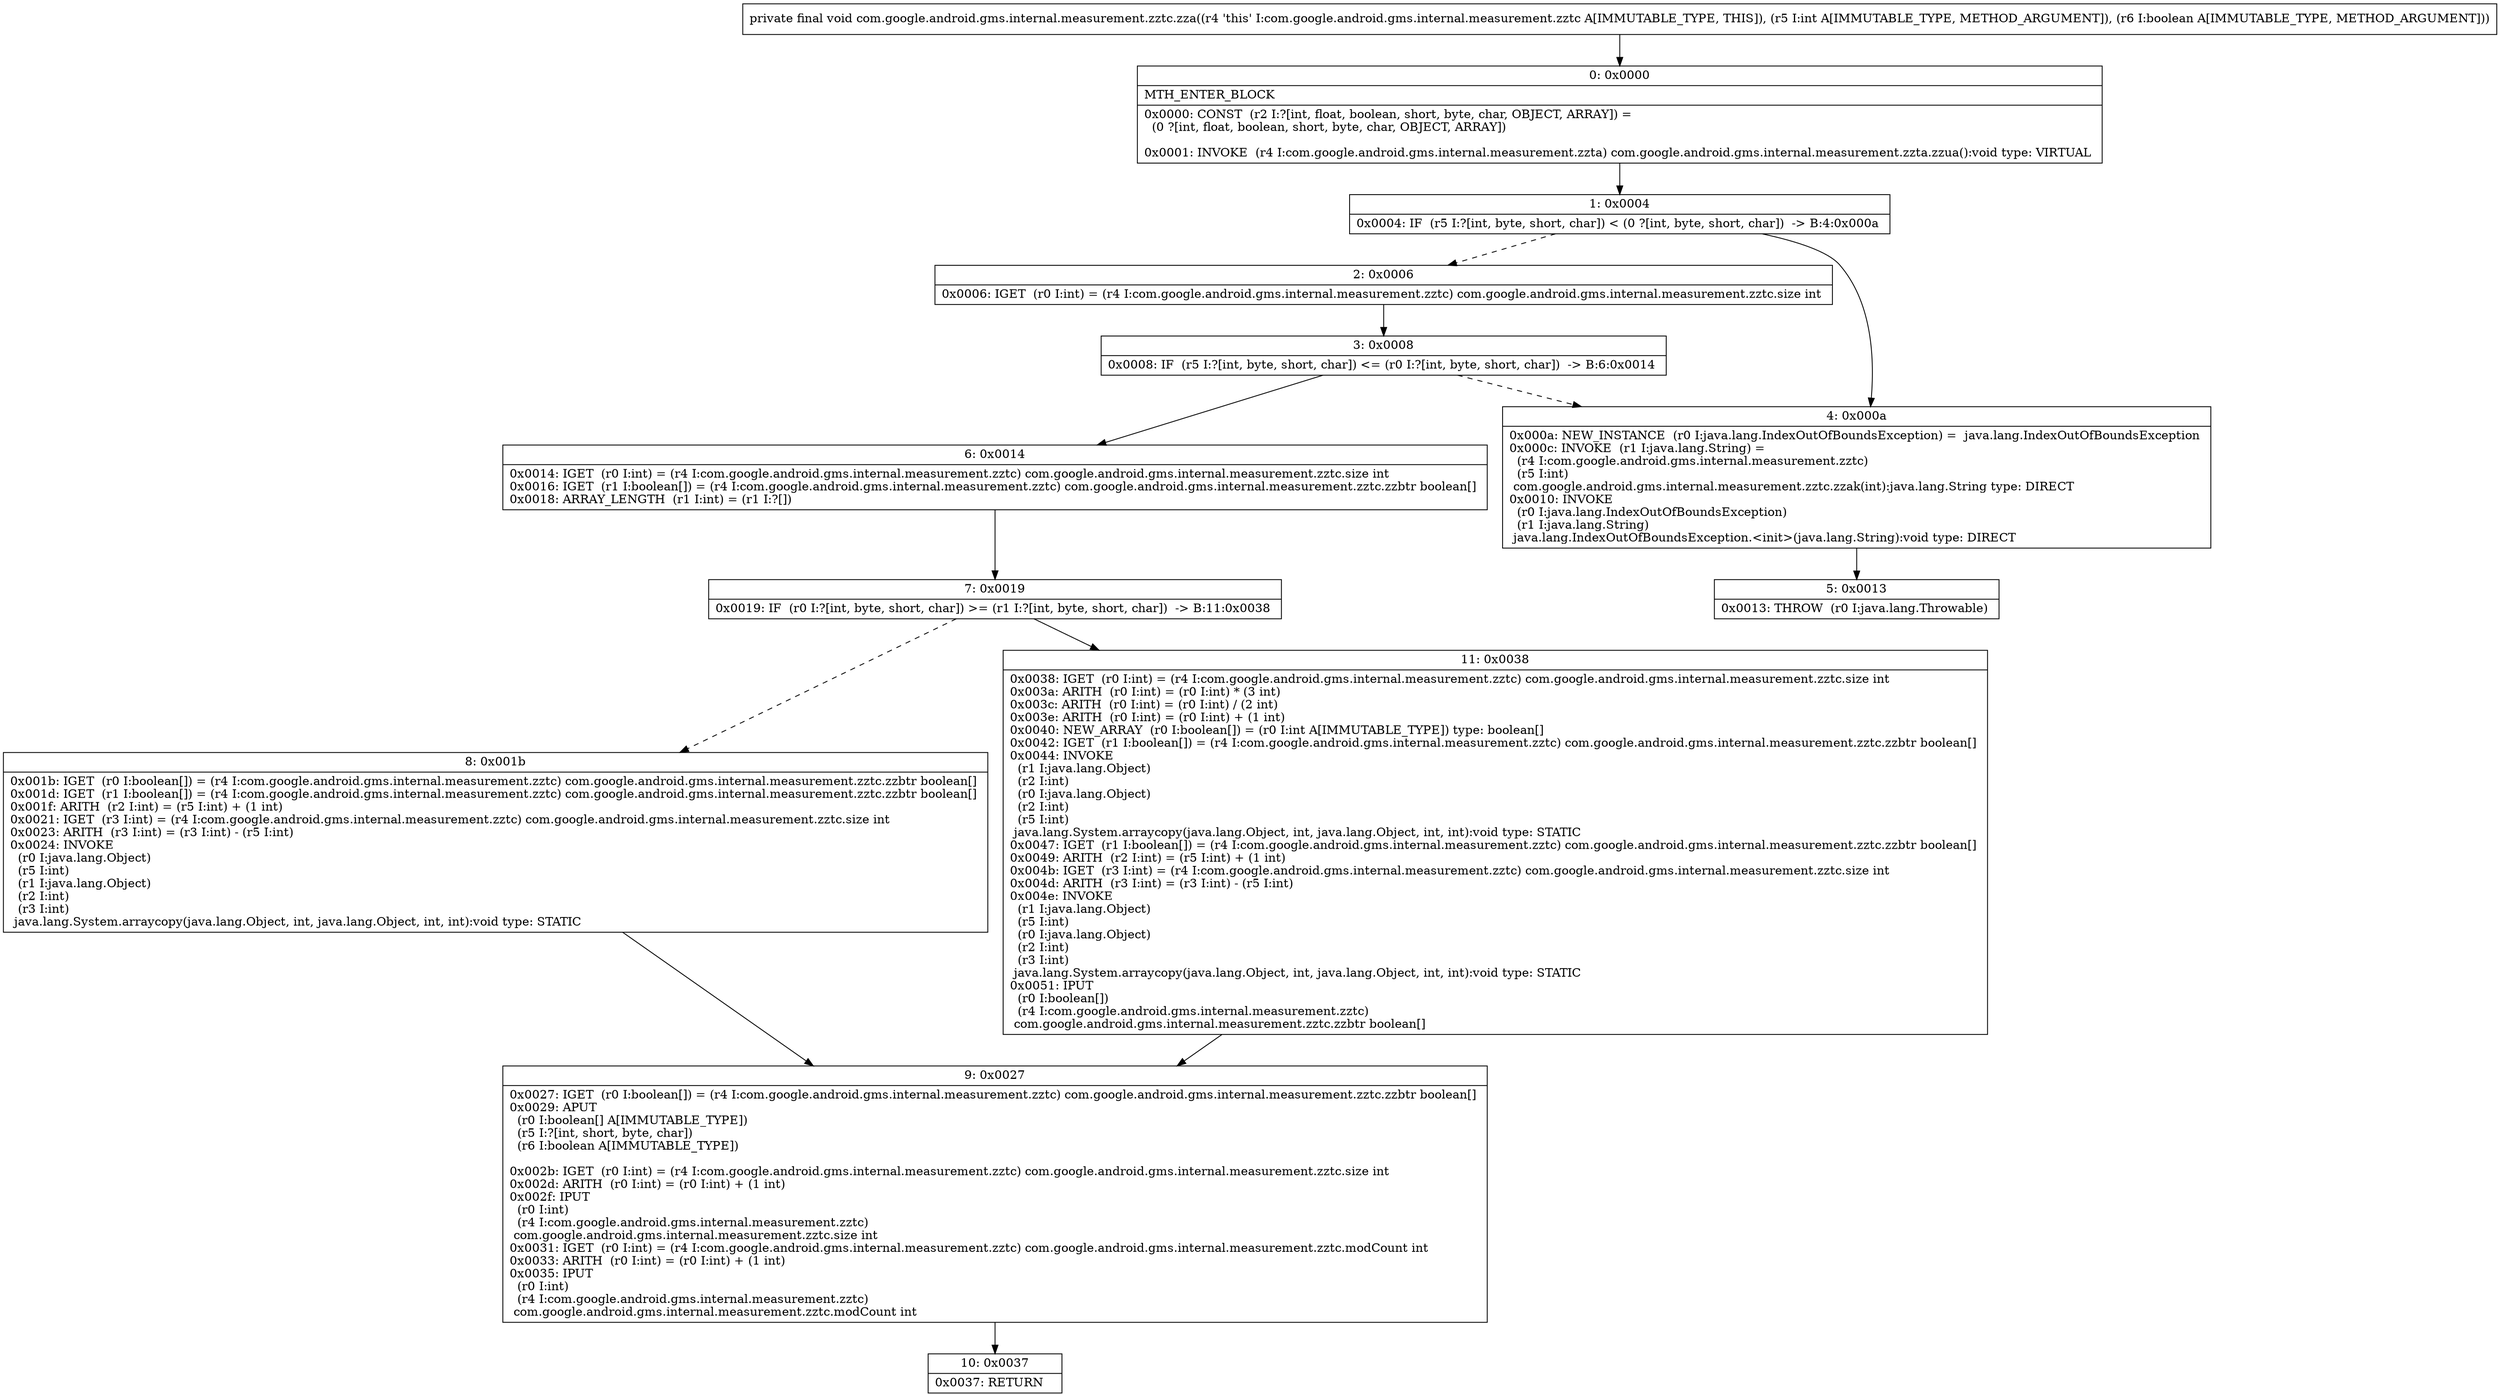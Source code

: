 digraph "CFG forcom.google.android.gms.internal.measurement.zztc.zza(IZ)V" {
Node_0 [shape=record,label="{0\:\ 0x0000|MTH_ENTER_BLOCK\l|0x0000: CONST  (r2 I:?[int, float, boolean, short, byte, char, OBJECT, ARRAY]) = \l  (0 ?[int, float, boolean, short, byte, char, OBJECT, ARRAY])\l \l0x0001: INVOKE  (r4 I:com.google.android.gms.internal.measurement.zzta) com.google.android.gms.internal.measurement.zzta.zzua():void type: VIRTUAL \l}"];
Node_1 [shape=record,label="{1\:\ 0x0004|0x0004: IF  (r5 I:?[int, byte, short, char]) \< (0 ?[int, byte, short, char])  \-\> B:4:0x000a \l}"];
Node_2 [shape=record,label="{2\:\ 0x0006|0x0006: IGET  (r0 I:int) = (r4 I:com.google.android.gms.internal.measurement.zztc) com.google.android.gms.internal.measurement.zztc.size int \l}"];
Node_3 [shape=record,label="{3\:\ 0x0008|0x0008: IF  (r5 I:?[int, byte, short, char]) \<= (r0 I:?[int, byte, short, char])  \-\> B:6:0x0014 \l}"];
Node_4 [shape=record,label="{4\:\ 0x000a|0x000a: NEW_INSTANCE  (r0 I:java.lang.IndexOutOfBoundsException) =  java.lang.IndexOutOfBoundsException \l0x000c: INVOKE  (r1 I:java.lang.String) = \l  (r4 I:com.google.android.gms.internal.measurement.zztc)\l  (r5 I:int)\l com.google.android.gms.internal.measurement.zztc.zzak(int):java.lang.String type: DIRECT \l0x0010: INVOKE  \l  (r0 I:java.lang.IndexOutOfBoundsException)\l  (r1 I:java.lang.String)\l java.lang.IndexOutOfBoundsException.\<init\>(java.lang.String):void type: DIRECT \l}"];
Node_5 [shape=record,label="{5\:\ 0x0013|0x0013: THROW  (r0 I:java.lang.Throwable) \l}"];
Node_6 [shape=record,label="{6\:\ 0x0014|0x0014: IGET  (r0 I:int) = (r4 I:com.google.android.gms.internal.measurement.zztc) com.google.android.gms.internal.measurement.zztc.size int \l0x0016: IGET  (r1 I:boolean[]) = (r4 I:com.google.android.gms.internal.measurement.zztc) com.google.android.gms.internal.measurement.zztc.zzbtr boolean[] \l0x0018: ARRAY_LENGTH  (r1 I:int) = (r1 I:?[]) \l}"];
Node_7 [shape=record,label="{7\:\ 0x0019|0x0019: IF  (r0 I:?[int, byte, short, char]) \>= (r1 I:?[int, byte, short, char])  \-\> B:11:0x0038 \l}"];
Node_8 [shape=record,label="{8\:\ 0x001b|0x001b: IGET  (r0 I:boolean[]) = (r4 I:com.google.android.gms.internal.measurement.zztc) com.google.android.gms.internal.measurement.zztc.zzbtr boolean[] \l0x001d: IGET  (r1 I:boolean[]) = (r4 I:com.google.android.gms.internal.measurement.zztc) com.google.android.gms.internal.measurement.zztc.zzbtr boolean[] \l0x001f: ARITH  (r2 I:int) = (r5 I:int) + (1 int) \l0x0021: IGET  (r3 I:int) = (r4 I:com.google.android.gms.internal.measurement.zztc) com.google.android.gms.internal.measurement.zztc.size int \l0x0023: ARITH  (r3 I:int) = (r3 I:int) \- (r5 I:int) \l0x0024: INVOKE  \l  (r0 I:java.lang.Object)\l  (r5 I:int)\l  (r1 I:java.lang.Object)\l  (r2 I:int)\l  (r3 I:int)\l java.lang.System.arraycopy(java.lang.Object, int, java.lang.Object, int, int):void type: STATIC \l}"];
Node_9 [shape=record,label="{9\:\ 0x0027|0x0027: IGET  (r0 I:boolean[]) = (r4 I:com.google.android.gms.internal.measurement.zztc) com.google.android.gms.internal.measurement.zztc.zzbtr boolean[] \l0x0029: APUT  \l  (r0 I:boolean[] A[IMMUTABLE_TYPE])\l  (r5 I:?[int, short, byte, char])\l  (r6 I:boolean A[IMMUTABLE_TYPE])\l \l0x002b: IGET  (r0 I:int) = (r4 I:com.google.android.gms.internal.measurement.zztc) com.google.android.gms.internal.measurement.zztc.size int \l0x002d: ARITH  (r0 I:int) = (r0 I:int) + (1 int) \l0x002f: IPUT  \l  (r0 I:int)\l  (r4 I:com.google.android.gms.internal.measurement.zztc)\l com.google.android.gms.internal.measurement.zztc.size int \l0x0031: IGET  (r0 I:int) = (r4 I:com.google.android.gms.internal.measurement.zztc) com.google.android.gms.internal.measurement.zztc.modCount int \l0x0033: ARITH  (r0 I:int) = (r0 I:int) + (1 int) \l0x0035: IPUT  \l  (r0 I:int)\l  (r4 I:com.google.android.gms.internal.measurement.zztc)\l com.google.android.gms.internal.measurement.zztc.modCount int \l}"];
Node_10 [shape=record,label="{10\:\ 0x0037|0x0037: RETURN   \l}"];
Node_11 [shape=record,label="{11\:\ 0x0038|0x0038: IGET  (r0 I:int) = (r4 I:com.google.android.gms.internal.measurement.zztc) com.google.android.gms.internal.measurement.zztc.size int \l0x003a: ARITH  (r0 I:int) = (r0 I:int) * (3 int) \l0x003c: ARITH  (r0 I:int) = (r0 I:int) \/ (2 int) \l0x003e: ARITH  (r0 I:int) = (r0 I:int) + (1 int) \l0x0040: NEW_ARRAY  (r0 I:boolean[]) = (r0 I:int A[IMMUTABLE_TYPE]) type: boolean[] \l0x0042: IGET  (r1 I:boolean[]) = (r4 I:com.google.android.gms.internal.measurement.zztc) com.google.android.gms.internal.measurement.zztc.zzbtr boolean[] \l0x0044: INVOKE  \l  (r1 I:java.lang.Object)\l  (r2 I:int)\l  (r0 I:java.lang.Object)\l  (r2 I:int)\l  (r5 I:int)\l java.lang.System.arraycopy(java.lang.Object, int, java.lang.Object, int, int):void type: STATIC \l0x0047: IGET  (r1 I:boolean[]) = (r4 I:com.google.android.gms.internal.measurement.zztc) com.google.android.gms.internal.measurement.zztc.zzbtr boolean[] \l0x0049: ARITH  (r2 I:int) = (r5 I:int) + (1 int) \l0x004b: IGET  (r3 I:int) = (r4 I:com.google.android.gms.internal.measurement.zztc) com.google.android.gms.internal.measurement.zztc.size int \l0x004d: ARITH  (r3 I:int) = (r3 I:int) \- (r5 I:int) \l0x004e: INVOKE  \l  (r1 I:java.lang.Object)\l  (r5 I:int)\l  (r0 I:java.lang.Object)\l  (r2 I:int)\l  (r3 I:int)\l java.lang.System.arraycopy(java.lang.Object, int, java.lang.Object, int, int):void type: STATIC \l0x0051: IPUT  \l  (r0 I:boolean[])\l  (r4 I:com.google.android.gms.internal.measurement.zztc)\l com.google.android.gms.internal.measurement.zztc.zzbtr boolean[] \l}"];
MethodNode[shape=record,label="{private final void com.google.android.gms.internal.measurement.zztc.zza((r4 'this' I:com.google.android.gms.internal.measurement.zztc A[IMMUTABLE_TYPE, THIS]), (r5 I:int A[IMMUTABLE_TYPE, METHOD_ARGUMENT]), (r6 I:boolean A[IMMUTABLE_TYPE, METHOD_ARGUMENT])) }"];
MethodNode -> Node_0;
Node_0 -> Node_1;
Node_1 -> Node_2[style=dashed];
Node_1 -> Node_4;
Node_2 -> Node_3;
Node_3 -> Node_4[style=dashed];
Node_3 -> Node_6;
Node_4 -> Node_5;
Node_6 -> Node_7;
Node_7 -> Node_8[style=dashed];
Node_7 -> Node_11;
Node_8 -> Node_9;
Node_9 -> Node_10;
Node_11 -> Node_9;
}

